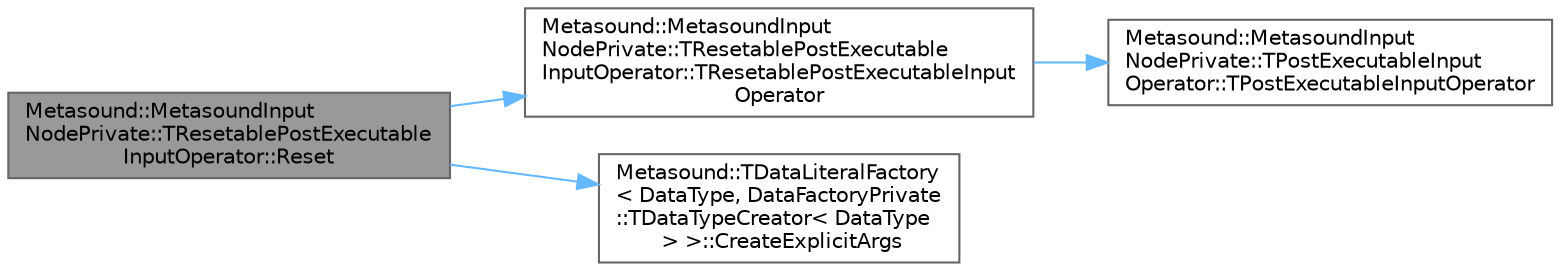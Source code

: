 digraph "Metasound::MetasoundInputNodePrivate::TResetablePostExecutableInputOperator::Reset"
{
 // INTERACTIVE_SVG=YES
 // LATEX_PDF_SIZE
  bgcolor="transparent";
  edge [fontname=Helvetica,fontsize=10,labelfontname=Helvetica,labelfontsize=10];
  node [fontname=Helvetica,fontsize=10,shape=box,height=0.2,width=0.4];
  rankdir="LR";
  Node1 [id="Node000001",label="Metasound::MetasoundInput\lNodePrivate::TResetablePostExecutable\lInputOperator::Reset",height=0.2,width=0.4,color="gray40", fillcolor="grey60", style="filled", fontcolor="black",tooltip=" "];
  Node1 -> Node2 [id="edge1_Node000001_Node000002",color="steelblue1",style="solid",tooltip=" "];
  Node2 [id="Node000002",label="Metasound::MetasoundInput\lNodePrivate::TResetablePostExecutable\lInputOperator::TResetablePostExecutableInput\lOperator",height=0.2,width=0.4,color="grey40", fillcolor="white", style="filled",URL="$df/da7/classMetasound_1_1MetasoundInputNodePrivate_1_1TResetablePostExecutableInputOperator.html#afc774a82909171350695ff372b0b0cc2",tooltip=" "];
  Node2 -> Node3 [id="edge2_Node000002_Node000003",color="steelblue1",style="solid",tooltip=" "];
  Node3 [id="Node000003",label="Metasound::MetasoundInput\lNodePrivate::TPostExecutableInput\lOperator::TPostExecutableInputOperator",height=0.2,width=0.4,color="grey40", fillcolor="white", style="filled",URL="$dd/d0e/classMetasound_1_1MetasoundInputNodePrivate_1_1TPostExecutableInputOperator.html#a1d3e4e79981617b128c14404ae911571",tooltip=" "];
  Node1 -> Node4 [id="edge3_Node000001_Node000004",color="steelblue1",style="solid",tooltip=" "];
  Node4 [id="Node000004",label="Metasound::TDataLiteralFactory\l\< DataType, DataFactoryPrivate\l::TDataTypeCreator\< DataType\l \> \>::CreateExplicitArgs",height=0.2,width=0.4,color="grey40", fillcolor="white", style="filled",URL="$d4/d30/structMetasound_1_1TDataLiteralFactory.html#aad3803cdb1de05ce39cb7d4a77c5166c",tooltip=" "];
}
